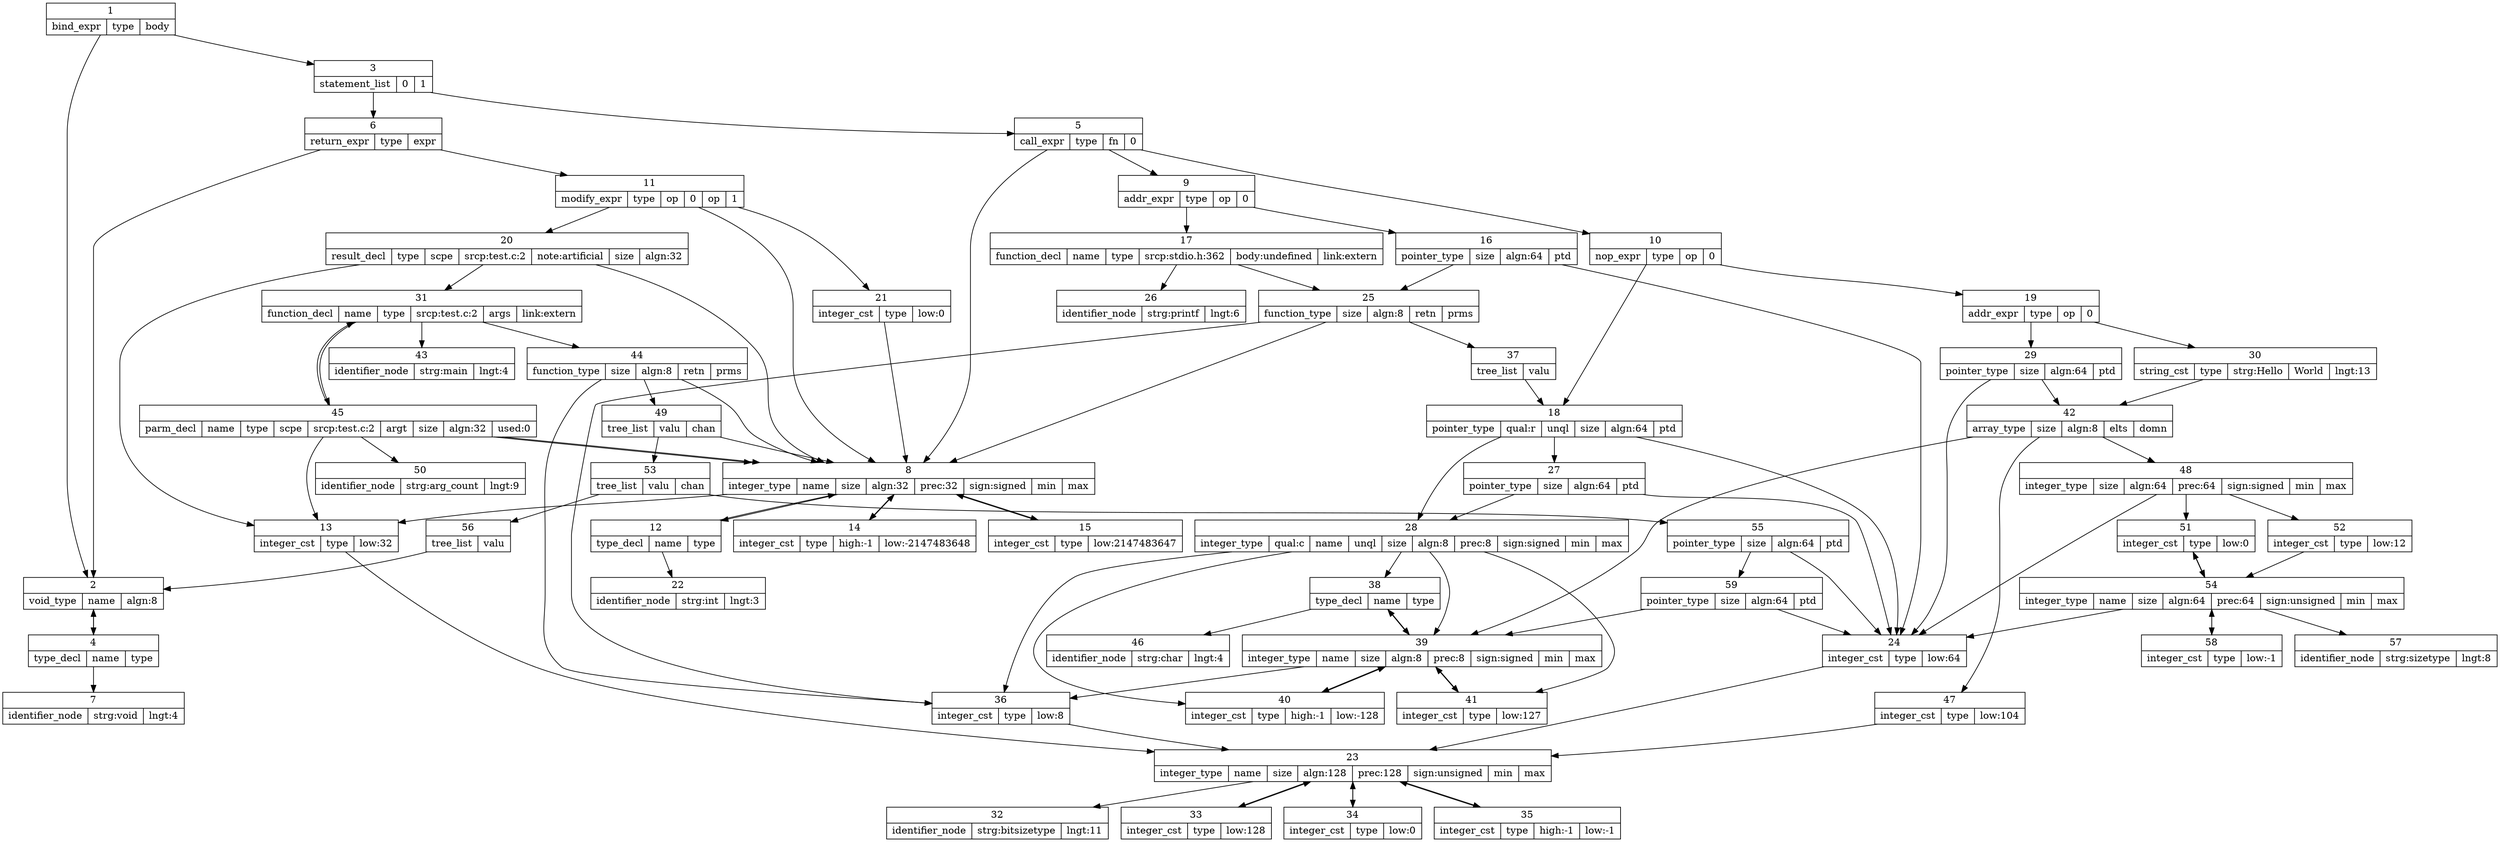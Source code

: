 digraph G {
 node [shape = record]; 1 [label = "{1 | {bind_expr | type  | body }}"];
 1:type -> 2;
 1:body -> 3; 2 [label = "{2 | {void_type | name  | algn:8}}"];
 2:name -> 4; 3 [label = "{3 | {statement_list | 0  | 1 }}"];
 3:0 -> 5;
 3:1 -> 6; 4 [label = "{4 | {type_decl | name  | type }}"];
 4:name -> 7;
 4:type -> 2; 5 [label = "{5 | {call_expr | type  | fn  | 0 }}"];
 5:type -> 8;
 5:fn -> 9;
 5:0 -> 10; 6 [label = "{6 | {return_expr | type  | expr }}"];
 6:type -> 2;
 6:expr -> 11; 7 [label = "{7 | {identifier_node | strg:void | lngt:4}}"]; 8 [label = "{8 | {integer_type | name  | size  | algn:32 | prec:32 | sign:signed | min  | max }}"];
 8:name -> 12;
 8:size -> 13;
 8:min -> 14;
 8:max -> 15; 9 [label = "{9 | {addr_expr | type  | op | 0 }}"];
 9:type -> 16;
 9:0 -> 17; 10 [label = "{10 | {nop_expr | type  | op | 0 }}"];
 10:type -> 18;
 10:0 -> 19; 11 [label = "{11 | {modify_expr | type  | op | 0  | op | 1 }}"];
 11:type -> 8;
 11:0 -> 20;
 11:1 -> 21; 12 [label = "{12 | {type_decl | name  | type }}"];
 12:name -> 22;
 12:type -> 8; 13 [label = "{13 | {integer_cst | type  | low:32}}"];
 13:type -> 23; 14 [label = "{14 | {integer_cst | type  | high:-1 | low:-2147483648}}"];
 14:type -> 8; 15 [label = "{15 | {integer_cst | type  | low:2147483647}}"];
 15:type -> 8; 16 [label = "{16 | {pointer_type | size  | algn:64 | ptd }}"];
 16:size -> 24;
 16:ptd -> 25; 17 [label = "{17 | {function_decl | name  | type  | srcp:stdio.h:362 | body:undefined | link:extern}}"];
 17:name -> 26;
 17:type -> 25; 18 [label = "{18 | {pointer_type | qual:r | unql  | size  | algn:64 | ptd }}"];
 18:unql -> 27;
 18:size -> 24;
 18:ptd -> 28; 19 [label = "{19 | {addr_expr | type  | op | 0 }}"];
 19:type -> 29;
 19:0 -> 30; 20 [label = "{20 | {result_decl | type  | scpe  | srcp:test.c:2 | note:artificial | size  | algn:32}}"];
 20:type -> 8;
 20:scpe -> 31;
 20:size -> 13; 21 [label = "{21 | {integer_cst | type  | low:0}}"];
 21:type -> 8; 22 [label = "{22 | {identifier_node | strg:int | lngt:3}}"]; 23 [label = "{23 | {integer_type | name  | size  | algn:128 | prec:128 | sign:unsigned | min  | max }}"];
 23:name -> 32;
 23:size -> 33;
 23:min -> 34;
 23:max -> 35; 24 [label = "{24 | {integer_cst | type  | low:64}}"];
 24:type -> 23; 25 [label = "{25 | {function_type | size  | algn:8 | retn  | prms }}"];
 25:size -> 36;
 25:retn -> 8;
 25:prms -> 37; 26 [label = "{26 | {identifier_node | strg:printf | lngt:6}}"]; 27 [label = "{27 | {pointer_type | size  | algn:64 | ptd }}"];
 27:size -> 24;
 27:ptd -> 28; 28 [label = "{28 | {integer_type | qual:c | name  | unql  | size  | algn:8 | prec:8 | sign:signed | min  | max }}"];
 28:name -> 38;
 28:unql -> 39;
 28:size -> 36;
 28:min -> 40;
 28:max -> 41; 29 [label = "{29 | {pointer_type | size  | algn:64 | ptd }}"];
 29:size -> 24;
 29:ptd -> 42; 30 [label = "{30 | {string_cst | type  | strg:Hello | World | lngt:13}}"];
 30:type -> 42; 31 [label = "{31 | {function_decl | name  | type  | srcp:test.c:2 | args  | link:extern}}"];
 31:name -> 43;
 31:type -> 44;
 31:args -> 45; 32 [label = "{32 | {identifier_node | strg:bitsizetype | lngt:11}}"]; 33 [label = "{33 | {integer_cst | type  | low:128}}"];
 33:type -> 23; 34 [label = "{34 | {integer_cst | type  | low:0}}"];
 34:type -> 23; 35 [label = "{35 | {integer_cst | type  | high:-1 | low:-1}}"];
 35:type -> 23; 36 [label = "{36 | {integer_cst | type  | low:8}}"];
 36:type -> 23; 37 [label = "{37 | {tree_list | valu }}"];
 37:valu -> 18; 38 [label = "{38 | {type_decl | name  | type }}"];
 38:name -> 46;
 38:type -> 39; 39 [label = "{39 | {integer_type | name  | size  | algn:8 | prec:8 | sign:signed | min  | max }}"];
 39:name -> 38;
 39:size -> 36;
 39:min -> 40;
 39:max -> 41; 40 [label = "{40 | {integer_cst | type  | high:-1 | low:-128}}"];
 40:type -> 39; 41 [label = "{41 | {integer_cst | type  | low:127}}"];
 41:type -> 39; 42 [label = "{42 | {array_type | size  | algn:8 | elts  | domn }}"];
 42:size -> 47;
 42:elts -> 39;
 42:domn -> 48; 43 [label = "{43 | {identifier_node | strg:main | lngt:4}}"]; 44 [label = "{44 | {function_type | size  | algn:8 | retn  | prms }}"];
 44:size -> 36;
 44:retn -> 8;
 44:prms -> 49; 45 [label = "{45 | {parm_decl | name  | type  | scpe  | srcp:test.c:2 | argt  | size  | algn:32 | used:0}}"];
 45:name -> 50;
 45:type -> 8;
 45:scpe -> 31;
 45:argt -> 8;
 45:size -> 13; 46 [label = "{46 | {identifier_node | strg:char | lngt:4}}"]; 47 [label = "{47 | {integer_cst | type  | low:104}}"];
 47:type -> 23; 48 [label = "{48 | {integer_type | size  | algn:64 | prec:64 | sign:signed | min  | max }}"];
 48:size -> 24;
 48:min -> 51;
 48:max -> 52; 49 [label = "{49 | {tree_list | valu  | chan }}"];
 49:valu -> 8;
 49:chan -> 53; 50 [label = "{50 | {identifier_node | strg:arg_count | lngt:9}}"]; 51 [label = "{51 | {integer_cst | type  | low:0}}"];
 51:type -> 54; 52 [label = "{52 | {integer_cst | type  | low:12}}"];
 52:type -> 54; 53 [label = "{53 | {tree_list | valu  | chan }}"];
 53:valu -> 55;
 53:chan -> 56; 54 [label = "{54 | {integer_type | name  | size  | algn:64 | prec:64 | sign:unsigned | min  | max }}"];
 54:name -> 57;
 54:size -> 24;
 54:min -> 51;
 54:max -> 58; 55 [label = "{55 | {pointer_type | size  | algn:64 | ptd }}"];
 55:size -> 24;
 55:ptd -> 59; 56 [label = "{56 | {tree_list | valu }}"];
 56:valu -> 2; 57 [label = "{57 | {identifier_node | strg:sizetype | lngt:8}}"]; 58 [label = "{58 | {integer_cst | type  | low:-1}}"];
 58:type -> 54; 59 [label = "{59 | {pointer_type | size  | algn:64 | ptd }}"];
 59:size -> 24;
 59:ptd -> 39;
}
